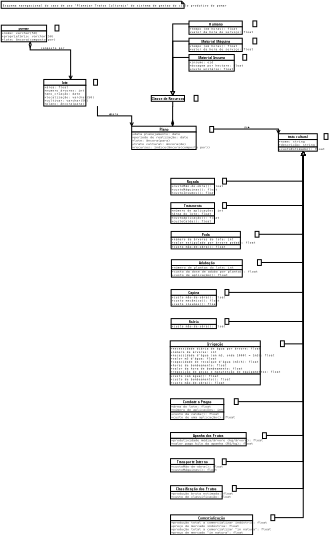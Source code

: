 <?xml version="1.0"?>
<diagram xmlns:dia="http://www.lysator.liu.se/~alla/dia/">
  <diagramdata>
    <attribute name="background">
      <color val="#ffffff"/>
    </attribute>
    <attribute name="paper">
      <composite type="paper">
        <attribute name="name">
          <string>#A4#</string>
        </attribute>
        <attribute name="tmargin">
          <real val="1"/>
        </attribute>
        <attribute name="bmargin">
          <real val="2"/>
        </attribute>
        <attribute name="lmargin">
          <real val="1"/>
        </attribute>
        <attribute name="rmargin">
          <real val="1"/>
        </attribute>
        <attribute name="is_portrait">
          <boolean val="true"/>
        </attribute>
        <attribute name="scaling">
          <real val="0.208"/>
        </attribute>
        <attribute name="fitto">
          <boolean val="true"/>
        </attribute>
        <attribute name="fitwidth">
          <int val="1"/>
        </attribute>
        <attribute name="fitheight">
          <int val="1"/>
        </attribute>
      </composite>
    </attribute>
    <attribute name="grid">
      <composite type="grid">
        <attribute name="width_x">
          <real val="1"/>
        </attribute>
        <attribute name="width_y">
          <real val="1"/>
        </attribute>
        <attribute name="visible_x">
          <int val="1"/>
        </attribute>
        <attribute name="visible_y">
          <int val="1"/>
        </attribute>
      </composite>
    </attribute>
    <attribute name="guides">
      <composite type="guides">
        <attribute name="hguides"/>
        <attribute name="vguides"/>
      </composite>
    </attribute>
  </diagramdata>
  <layer name="Background" visible="true">
    <object type="UML - Association" version="0" id="O0">
      <attribute name="obj_pos">
        <point val="100.059,68.43"/>
      </attribute>
      <attribute name="obj_bb">
        <rectangle val="98.609,66.98;111.246,79.1"/>
      </attribute>
      <attribute name="orth_points">
        <point val="100.059,68.43"/>
        <point val="100.059,70.384"/>
        <point val="109.796,70.384"/>
        <point val="109.796,77.5"/>
      </attribute>
      <attribute name="orth_orient">
        <enum val="1"/>
        <enum val="0"/>
        <enum val="1"/>
      </attribute>
      <attribute name="name">
        <string>#composto por#</string>
      </attribute>
      <attribute name="direction">
        <enum val="0"/>
      </attribute>
      <attribute name="ends">
        <composite>
          <attribute name="role">
            <string/>
          </attribute>
          <attribute name="multiplicity">
            <string/>
          </attribute>
          <attribute name="arrow">
            <boolean val="false"/>
          </attribute>
          <attribute name="aggregate">
            <enum val="1"/>
          </attribute>
        </composite>
        <composite>
          <attribute name="role">
            <string/>
          </attribute>
          <attribute name="multiplicity">
            <string/>
          </attribute>
          <attribute name="arrow">
            <boolean val="true"/>
          </attribute>
          <attribute name="aggregate">
            <enum val="0"/>
          </attribute>
        </composite>
      </attribute>
      <connections>
        <connection handle="0" to="O56" connection="6"/>
        <connection handle="1" to="O20" connection="1"/>
      </connections>
    </object>
    <object type="UML - Generalization" version="0" id="O1">
      <attribute name="obj_pos">
        <point val="165.78,94.757"/>
      </attribute>
      <attribute name="obj_bb">
        <rectangle val="146.467,93.907;166.63,102.84"/>
      </attribute>
      <attribute name="orth_points">
        <point val="165.78,94.757"/>
        <point val="165.78,101.973"/>
        <point val="147.317,101.973"/>
        <point val="147.317,101.99"/>
      </attribute>
      <attribute name="orth_orient">
        <enum val="1"/>
        <enum val="0"/>
        <enum val="1"/>
      </attribute>
      <attribute name="name">
        <string/>
      </attribute>
      <attribute name="stereotype">
        <string/>
      </attribute>
      <connections>
        <connection handle="0" to="O22" connection="6"/>
        <connection handle="1" to="O24" connection="4"/>
      </connections>
    </object>
    <object type="UML - Generalization" version="0" id="O2">
      <attribute name="obj_pos">
        <point val="165.78,94.757"/>
      </attribute>
      <attribute name="obj_bb">
        <rectangle val="146.467,93.907;166.63,108.696"/>
      </attribute>
      <attribute name="orth_points">
        <point val="165.78,94.757"/>
        <point val="165.78,107.83"/>
        <point val="147.317,107.83"/>
        <point val="147.317,107.846"/>
      </attribute>
      <attribute name="orth_orient">
        <enum val="1"/>
        <enum val="0"/>
        <enum val="1"/>
      </attribute>
      <attribute name="name">
        <string/>
      </attribute>
      <attribute name="stereotype">
        <string/>
      </attribute>
      <connections>
        <connection handle="0" to="O22" connection="6"/>
        <connection handle="1" to="O26" connection="4"/>
      </connections>
    </object>
    <object type="UML - Generalization" version="0" id="O3">
      <attribute name="obj_pos">
        <point val="165.78,94.757"/>
      </attribute>
      <attribute name="obj_bb">
        <rectangle val="154.295,93.907;166.63,115.622"/>
      </attribute>
      <attribute name="orth_points">
        <point val="165.78,94.757"/>
        <point val="165.78,114.759"/>
        <point val="155.145,114.759"/>
        <point val="155.145,114.772"/>
      </attribute>
      <attribute name="orth_orient">
        <enum val="1"/>
        <enum val="0"/>
        <enum val="1"/>
      </attribute>
      <attribute name="name">
        <string/>
      </attribute>
      <attribute name="stereotype">
        <string/>
      </attribute>
      <connections>
        <connection handle="0" to="O22" connection="6"/>
        <connection handle="1" to="O28" connection="4"/>
      </connections>
    </object>
    <object type="UML - Generalization" version="0" id="O4">
      <attribute name="obj_pos">
        <point val="165.78,94.757"/>
      </attribute>
      <attribute name="obj_bb">
        <rectangle val="154.851,93.907;166.63,122.42"/>
      </attribute>
      <attribute name="orth_points">
        <point val="165.78,94.757"/>
        <point val="165.78,121.545"/>
        <point val="155.701,121.545"/>
        <point val="155.701,121.57"/>
      </attribute>
      <attribute name="orth_orient">
        <enum val="1"/>
        <enum val="0"/>
        <enum val="1"/>
      </attribute>
      <attribute name="name">
        <string/>
      </attribute>
      <attribute name="stereotype">
        <string/>
      </attribute>
      <connections>
        <connection handle="0" to="O22" connection="6"/>
        <connection handle="1" to="O30" connection="4"/>
      </connections>
    </object>
    <object type="UML - Generalization" version="0" id="O5">
      <attribute name="obj_pos">
        <point val="165.78,94.757"/>
      </attribute>
      <attribute name="obj_bb">
        <rectangle val="147.023,93.907;166.63,129.603"/>
      </attribute>
      <attribute name="orth_points">
        <point val="165.78,94.757"/>
        <point val="165.78,128.745"/>
        <point val="147.873,128.745"/>
        <point val="147.873,128.753"/>
      </attribute>
      <attribute name="orth_orient">
        <enum val="1"/>
        <enum val="0"/>
        <enum val="1"/>
      </attribute>
      <attribute name="name">
        <string/>
      </attribute>
      <attribute name="stereotype">
        <string/>
      </attribute>
      <connections>
        <connection handle="0" to="O22" connection="6"/>
        <connection handle="1" to="O32" connection="4"/>
      </connections>
    </object>
    <object type="UML - Generalization" version="0" id="O6">
      <attribute name="obj_pos">
        <point val="165.78,94.757"/>
      </attribute>
      <attribute name="obj_bb">
        <rectangle val="147.024,93.907;166.63,136.599"/>
      </attribute>
      <attribute name="orth_points">
        <point val="165.78,94.757"/>
        <point val="165.78,135.745"/>
        <point val="147.874,135.745"/>
        <point val="147.874,135.749"/>
      </attribute>
      <attribute name="orth_orient">
        <enum val="1"/>
        <enum val="0"/>
        <enum val="1"/>
      </attribute>
      <attribute name="name">
        <string/>
      </attribute>
      <attribute name="stereotype">
        <string/>
      </attribute>
      <connections>
        <connection handle="0" to="O22" connection="6"/>
        <connection handle="1" to="O34" connection="4"/>
      </connections>
    </object>
    <object type="UML - Generalization" version="0" id="O7">
      <attribute name="obj_pos">
        <point val="165.78,94.757"/>
      </attribute>
      <attribute name="obj_bb">
        <rectangle val="160.383,93.907;166.63,141.98"/>
      </attribute>
      <attribute name="orth_points">
        <point val="165.78,94.757"/>
        <point val="165.78,141.13"/>
        <point val="161.233,141.13"/>
        <point val="161.233,141.1"/>
      </attribute>
      <attribute name="orth_orient">
        <enum val="1"/>
        <enum val="0"/>
        <enum val="1"/>
      </attribute>
      <attribute name="name">
        <string/>
      </attribute>
      <attribute name="stereotype">
        <string/>
      </attribute>
      <connections>
        <connection handle="0" to="O22" connection="6"/>
        <connection handle="1" to="O36" connection="4"/>
      </connections>
    </object>
    <object type="UML - Generalization" version="0" id="O8">
      <attribute name="obj_pos">
        <point val="165.78,94.757"/>
      </attribute>
      <attribute name="obj_bb">
        <rectangle val="149.305,93.907;166.63,155.883"/>
      </attribute>
      <attribute name="orth_points">
        <point val="165.78,94.757"/>
        <point val="165.78,155.03"/>
        <point val="150.155,155.03"/>
        <point val="150.155,155.033"/>
      </attribute>
      <attribute name="orth_orient">
        <enum val="1"/>
        <enum val="0"/>
        <enum val="1"/>
      </attribute>
      <attribute name="name">
        <string/>
      </attribute>
      <attribute name="stereotype">
        <string/>
      </attribute>
      <connections>
        <connection handle="0" to="O22" connection="6"/>
        <connection handle="1" to="O38" connection="4"/>
      </connections>
    </object>
    <object type="UML - Generalization" version="0" id="O9">
      <attribute name="obj_pos">
        <point val="165.78,94.757"/>
      </attribute>
      <attribute name="obj_bb">
        <rectangle val="156.092,93.907;166.63,164.023"/>
      </attribute>
      <attribute name="orth_points">
        <point val="165.78,94.757"/>
        <point val="165.78,163.173"/>
        <point val="156.942,163.173"/>
        <point val="156.942,163.168"/>
      </attribute>
      <attribute name="orth_orient">
        <enum val="1"/>
        <enum val="0"/>
        <enum val="1"/>
      </attribute>
      <attribute name="name">
        <string/>
      </attribute>
      <attribute name="stereotype">
        <string/>
      </attribute>
      <connections>
        <connection handle="0" to="O22" connection="6"/>
        <connection handle="1" to="O40" connection="4"/>
      </connections>
    </object>
    <object type="UML - Generalization" version="0" id="O10">
      <attribute name="obj_pos">
        <point val="165.78,94.757"/>
      </attribute>
      <attribute name="obj_bb">
        <rectangle val="146.395,93.907;166.63,170.303"/>
      </attribute>
      <attribute name="orth_points">
        <point val="165.78,94.757"/>
        <point val="165.78,169.445"/>
        <point val="147.245,169.445"/>
        <point val="147.245,169.453"/>
      </attribute>
      <attribute name="orth_orient">
        <enum val="1"/>
        <enum val="0"/>
        <enum val="1"/>
      </attribute>
      <attribute name="name">
        <string/>
      </attribute>
      <attribute name="stereotype">
        <string/>
      </attribute>
      <connections>
        <connection handle="0" to="O22" connection="6"/>
        <connection handle="1" to="O42" connection="4"/>
      </connections>
    </object>
    <object type="UML - Generalization" version="0" id="O11">
      <attribute name="obj_pos">
        <point val="165.78,94.757"/>
      </attribute>
      <attribute name="obj_bb">
        <rectangle val="148.819,93.907;166.63,176.801"/>
      </attribute>
      <attribute name="orth_points">
        <point val="165.78,94.757"/>
        <point val="165.78,175.945"/>
        <point val="149.669,175.945"/>
        <point val="149.669,175.951"/>
      </attribute>
      <attribute name="orth_orient">
        <enum val="1"/>
        <enum val="0"/>
        <enum val="1"/>
      </attribute>
      <attribute name="name">
        <string/>
      </attribute>
      <attribute name="stereotype">
        <string/>
      </attribute>
      <connections>
        <connection handle="0" to="O22" connection="6"/>
        <connection handle="1" to="O44" connection="4"/>
      </connections>
    </object>
    <object type="UML - Generalization" version="0" id="O12">
      <attribute name="obj_pos">
        <point val="165.78,94.757"/>
      </attribute>
      <attribute name="obj_bb">
        <rectangle val="158.031,93.907;166.63,183.828"/>
      </attribute>
      <attribute name="orth_points">
        <point val="165.78,94.757"/>
        <point val="165.78,182.945"/>
        <point val="158.881,182.945"/>
        <point val="158.881,182.978"/>
      </attribute>
      <attribute name="orth_orient">
        <enum val="1"/>
        <enum val="0"/>
        <enum val="1"/>
      </attribute>
      <attribute name="name">
        <string/>
      </attribute>
      <attribute name="stereotype">
        <string/>
      </attribute>
      <connections>
        <connection handle="0" to="O22" connection="6"/>
        <connection handle="1" to="O46" connection="4"/>
      </connections>
    </object>
    <object type="UML - Association" version="0" id="O13">
      <attribute name="obj_pos">
        <point val="144.207,89.51"/>
      </attribute>
      <attribute name="obj_bb">
        <rectangle val="142.757,87.979;161.255,92.157"/>
      </attribute>
      <attribute name="orth_points">
        <point val="144.207,89.51"/>
        <point val="144.207,89.429"/>
        <point val="159.805,89.429"/>
        <point val="159.805,90.557"/>
      </attribute>
      <attribute name="orth_orient">
        <enum val="1"/>
        <enum val="0"/>
        <enum val="1"/>
      </attribute>
      <attribute name="name">
        <string>#de#</string>
      </attribute>
      <attribute name="direction">
        <enum val="1"/>
      </attribute>
      <attribute name="ends">
        <composite>
          <attribute name="role">
            <string/>
          </attribute>
          <attribute name="multiplicity">
            <string/>
          </attribute>
          <attribute name="arrow">
            <boolean val="false"/>
          </attribute>
          <attribute name="aggregate">
            <enum val="0"/>
          </attribute>
        </composite>
        <composite>
          <attribute name="role">
            <string/>
          </attribute>
          <attribute name="multiplicity">
            <string/>
          </attribute>
          <attribute name="arrow">
            <boolean val="true"/>
          </attribute>
          <attribute name="aggregate">
            <enum val="0"/>
          </attribute>
        </composite>
      </attribute>
      <connections>
        <connection handle="0" to="O59" connection="4"/>
        <connection handle="1" to="O22" connection="0"/>
      </connections>
    </object>
    <object type="UML - Note" version="0" id="O14">
      <attribute name="obj_pos">
        <point val="93.092,58.665"/>
      </attribute>
      <attribute name="obj_bb">
        <rectangle val="93.042,58.615;148.54,60.415"/>
      </attribute>
      <attribute name="elem_corner">
        <point val="93.092,58.665"/>
      </attribute>
      <attribute name="elem_width">
        <real val="55.398"/>
      </attribute>
      <attribute name="elem_height">
        <real val="1.7"/>
      </attribute>
      <attribute name="text">
        <composite type="text">
          <attribute name="string">
            <string>#Esquema navegacional do caso de uso &quot;Planejar Tratos Culturais&quot; do sistema de gestao do ciclo produtivo do pomar#</string>
          </attribute>
          <attribute name="font">
            <font name="Courier"/>
          </attribute>
          <attribute name="height">
            <real val="0.8"/>
          </attribute>
          <attribute name="pos">
            <point val="93.442,59.91"/>
          </attribute>
          <attribute name="color">
            <color val="#000000"/>
          </attribute>
          <attribute name="alignment">
            <enum val="0"/>
          </attribute>
        </composite>
      </attribute>
    </object>
    <object type="UML - Association" version="0" id="O15">
      <attribute name="obj_pos">
        <point val="116.256,83.9"/>
      </attribute>
      <attribute name="obj_bb">
        <rectangle val="114.806,82.45;125.942,90.352"/>
      </attribute>
      <attribute name="orth_points">
        <point val="116.256,83.9"/>
        <point val="116.256,86.26"/>
        <point val="124.492,86.26"/>
        <point val="124.492,88.752"/>
      </attribute>
      <attribute name="orth_orient">
        <enum val="1"/>
        <enum val="0"/>
        <enum val="1"/>
      </attribute>
      <attribute name="name">
        <string>#para#</string>
      </attribute>
      <attribute name="direction">
        <enum val="2"/>
      </attribute>
      <attribute name="ends">
        <composite>
          <attribute name="role">
            <string/>
          </attribute>
          <attribute name="multiplicity">
            <string/>
          </attribute>
          <attribute name="arrow">
            <boolean val="false"/>
          </attribute>
          <attribute name="aggregate">
            <enum val="0"/>
          </attribute>
        </composite>
        <composite>
          <attribute name="role">
            <string/>
          </attribute>
          <attribute name="multiplicity">
            <string/>
          </attribute>
          <attribute name="arrow">
            <boolean val="true"/>
          </attribute>
          <attribute name="aggregate">
            <enum val="0"/>
          </attribute>
        </composite>
      </attribute>
      <connections>
        <connection handle="0" to="O20" connection="7"/>
        <connection handle="1" to="O58" connection="0"/>
      </connections>
    </object>
    <object type="UML - Association" version="0" id="O16">
      <attribute name="obj_pos">
        <point val="134.346,88.752"/>
      </attribute>
      <attribute name="obj_bb">
        <rectangle val="132.896,81.307;135.821,90.352"/>
      </attribute>
      <attribute name="orth_points">
        <point val="134.346,88.752"/>
        <point val="134.346,83.999"/>
        <point val="134.371,83.999"/>
        <point val="134.371,82.757"/>
      </attribute>
      <attribute name="orth_orient">
        <enum val="1"/>
        <enum val="0"/>
        <enum val="1"/>
      </attribute>
      <attribute name="name">
        <string/>
      </attribute>
      <attribute name="direction">
        <enum val="0"/>
      </attribute>
      <attribute name="ends">
        <composite>
          <attribute name="role">
            <string/>
          </attribute>
          <attribute name="multiplicity">
            <string/>
          </attribute>
          <attribute name="arrow">
            <boolean val="false"/>
          </attribute>
          <attribute name="aggregate">
            <enum val="2"/>
          </attribute>
        </composite>
        <composite>
          <attribute name="role">
            <string/>
          </attribute>
          <attribute name="multiplicity">
            <string/>
          </attribute>
          <attribute name="arrow">
            <boolean val="false"/>
          </attribute>
          <attribute name="aggregate">
            <enum val="0"/>
          </attribute>
        </composite>
      </attribute>
      <connections>
        <connection handle="0" to="O58" connection="1"/>
        <connection handle="1" to="O54" connection="6"/>
      </connections>
    </object>
    <object type="UML - Generalization" version="0" id="O17">
      <attribute name="obj_pos">
        <point val="134.371,81.357"/>
      </attribute>
      <attribute name="obj_bb">
        <rectangle val="133.521,71.35;139.136,82.207"/>
      </attribute>
      <attribute name="orth_points">
        <point val="134.371,81.357"/>
        <point val="134.371,72.203"/>
        <point val="138.286,72.203"/>
        <point val="138.286,72.2"/>
      </attribute>
      <attribute name="orth_orient">
        <enum val="1"/>
        <enum val="0"/>
        <enum val="1"/>
      </attribute>
      <attribute name="name">
        <string/>
      </attribute>
      <attribute name="stereotype">
        <string/>
      </attribute>
      <connections>
        <connection handle="0" to="O54" connection="1"/>
        <connection handle="1" to="O48" connection="3"/>
      </connections>
    </object>
    <object type="UML - Generalization" version="0" id="O18">
      <attribute name="obj_pos">
        <point val="134.371,81.357"/>
      </attribute>
      <attribute name="obj_bb">
        <rectangle val="133.521,67.421;139.136,82.207"/>
      </attribute>
      <attribute name="orth_points">
        <point val="134.371,81.357"/>
        <point val="134.371,68.275"/>
        <point val="138.286,68.275"/>
        <point val="138.286,68.271"/>
      </attribute>
      <attribute name="orth_orient">
        <enum val="1"/>
        <enum val="0"/>
        <enum val="1"/>
      </attribute>
      <attribute name="name">
        <string/>
      </attribute>
      <attribute name="stereotype">
        <string/>
      </attribute>
      <connections>
        <connection handle="0" to="O54" connection="1"/>
        <connection handle="1" to="O50" connection="3"/>
      </connections>
    </object>
    <object type="UML - Generalization" version="0" id="O19">
      <attribute name="obj_pos">
        <point val="134.371,81.357"/>
      </attribute>
      <attribute name="obj_bb">
        <rectangle val="133.521,63.279;139.136,82.207"/>
      </attribute>
      <attribute name="orth_points">
        <point val="134.371,81.357"/>
        <point val="134.371,64.132"/>
        <point val="138.286,64.132"/>
        <point val="138.286,64.129"/>
      </attribute>
      <attribute name="orth_orient">
        <enum val="1"/>
        <enum val="0"/>
        <enum val="1"/>
      </attribute>
      <attribute name="name">
        <string/>
      </attribute>
      <attribute name="stereotype">
        <string/>
      </attribute>
      <connections>
        <connection handle="0" to="O54" connection="1"/>
        <connection handle="1" to="O52" connection="3"/>
      </connections>
    </object>
    <object type="UML - Class" version="0" id="O20">
      <attribute name="obj_pos">
        <point val="103.336,77.5"/>
      </attribute>
      <attribute name="obj_bb">
        <rectangle val="103.286,77.45;116.306,83.95"/>
      </attribute>
      <attribute name="elem_corner">
        <point val="103.336,77.5"/>
      </attribute>
      <attribute name="elem_width">
        <real val="12.92"/>
      </attribute>
      <attribute name="elem_height">
        <real val="6.4"/>
      </attribute>
      <attribute name="name">
        <string>#lote#</string>
      </attribute>
      <attribute name="stereotype">
        <string/>
      </attribute>
      <attribute name="abstract">
        <boolean val="false"/>
      </attribute>
      <attribute name="suppress_attributes">
        <boolean val="false"/>
      </attribute>
      <attribute name="suppress_operations">
        <boolean val="false"/>
      </attribute>
      <attribute name="visible_attributes">
        <boolean val="true"/>
      </attribute>
      <attribute name="visible_operations">
        <boolean val="false"/>
      </attribute>
      <attribute name="attributes">
        <composite type="umlattribute">
          <attribute name="name">
            <string>#&#225;rea#</string>
          </attribute>
          <attribute name="type">
            <string>#float#</string>
          </attribute>
          <attribute name="value">
            <string/>
          </attribute>
          <attribute name="visibility">
            <enum val="0"/>
          </attribute>
          <attribute name="abstract">
            <boolean val="false"/>
          </attribute>
          <attribute name="class_scope">
            <boolean val="false"/>
          </attribute>
        </composite>
        <composite type="umlattribute">
          <attribute name="name">
            <string>#numero_&#225;rvores#</string>
          </attribute>
          <attribute name="type">
            <string>#int#</string>
          </attribute>
          <attribute name="value">
            <string/>
          </attribute>
          <attribute name="visibility">
            <enum val="0"/>
          </attribute>
          <attribute name="abstract">
            <boolean val="false"/>
          </attribute>
          <attribute name="class_scope">
            <boolean val="false"/>
          </attribute>
        </composite>
        <composite type="umlattribute">
          <attribute name="name">
            <string>#ano_cria&#231;&#227;o#</string>
          </attribute>
          <attribute name="type">
            <string>#date#</string>
          </attribute>
          <attribute name="value">
            <string/>
          </attribute>
          <attribute name="visibility">
            <enum val="0"/>
          </attribute>
          <attribute name="abstract">
            <boolean val="false"/>
          </attribute>
          <attribute name="class_scope">
            <boolean val="false"/>
          </attribute>
        </composite>
        <composite type="umlattribute">
          <attribute name="name">
            <string>#localiza&#231;&#227;o#</string>
          </attribute>
          <attribute name="type">
            <string>#varchar(50)#</string>
          </attribute>
          <attribute name="value">
            <string/>
          </attribute>
          <attribute name="visibility">
            <enum val="0"/>
          </attribute>
          <attribute name="abstract">
            <boolean val="false"/>
          </attribute>
          <attribute name="class_scope">
            <boolean val="false"/>
          </attribute>
        </composite>
        <composite type="umlattribute">
          <attribute name="name">
            <string>#cultivar#</string>
          </attribute>
          <attribute name="type">
            <string>#varchar(50)#</string>
          </attribute>
          <attribute name="value">
            <string/>
          </attribute>
          <attribute name="visibility">
            <enum val="0"/>
          </attribute>
          <attribute name="abstract">
            <boolean val="false"/>
          </attribute>
          <attribute name="class_scope">
            <boolean val="false"/>
          </attribute>
        </composite>
        <composite type="umlattribute">
          <attribute name="name">
            <string>#plano#</string>
          </attribute>
          <attribute name="type">
            <string>#&#226;ncora(para)#</string>
          </attribute>
          <attribute name="value">
            <string/>
          </attribute>
          <attribute name="visibility">
            <enum val="0"/>
          </attribute>
          <attribute name="abstract">
            <boolean val="false"/>
          </attribute>
          <attribute name="class_scope">
            <boolean val="false"/>
          </attribute>
        </composite>
      </attribute>
      <attribute name="operations"/>
      <attribute name="template">
        <boolean val="false"/>
      </attribute>
      <attribute name="templates"/>
    </object>
    <object type="Standard - Box" version="0" id="O21">
      <attribute name="obj_pos">
        <point val="115.33,77.486"/>
      </attribute>
      <attribute name="obj_bb">
        <rectangle val="115.28,77.436;116.309,78.929"/>
      </attribute>
      <attribute name="elem_corner">
        <point val="115.33,77.486"/>
      </attribute>
      <attribute name="elem_width">
        <real val="0.929"/>
      </attribute>
      <attribute name="elem_height">
        <real val="1.393"/>
      </attribute>
      <attribute name="show_background">
        <boolean val="true"/>
      </attribute>
    </object>
    <group>
      <object type="UML - Class" version="0" id="O22">
        <attribute name="obj_pos">
          <point val="159.805,90.557"/>
        </attribute>
        <attribute name="obj_bb">
          <rectangle val="159.755,90.507;171.805,94.807"/>
        </attribute>
        <attribute name="elem_corner">
          <point val="159.805,90.557"/>
        </attribute>
        <attribute name="elem_width">
          <real val="11.95"/>
        </attribute>
        <attribute name="elem_height">
          <real val="4.2"/>
        </attribute>
        <attribute name="name">
          <string>#trato cultural#</string>
        </attribute>
        <attribute name="stereotype">
          <string/>
        </attribute>
        <attribute name="abstract">
          <boolean val="false"/>
        </attribute>
        <attribute name="suppress_attributes">
          <boolean val="false"/>
        </attribute>
        <attribute name="suppress_operations">
          <boolean val="false"/>
        </attribute>
        <attribute name="visible_attributes">
          <boolean val="true"/>
        </attribute>
        <attribute name="visible_operations">
          <boolean val="true"/>
        </attribute>
        <attribute name="attributes">
          <composite type="umlattribute">
            <attribute name="name">
              <string>#nome#</string>
            </attribute>
            <attribute name="type">
              <string>#string#</string>
            </attribute>
            <attribute name="value">
              <string/>
            </attribute>
            <attribute name="visibility">
              <enum val="0"/>
            </attribute>
            <attribute name="abstract">
              <boolean val="false"/>
            </attribute>
            <attribute name="class_scope">
              <boolean val="false"/>
            </attribute>
          </composite>
          <composite type="umlattribute">
            <attribute name="name">
              <string>#descri&#231;&#227;o#</string>
            </attribute>
            <attribute name="type">
              <string>#string#</string>
            </attribute>
            <attribute name="value">
              <string/>
            </attribute>
            <attribute name="visibility">
              <enum val="0"/>
            </attribute>
            <attribute name="abstract">
              <boolean val="false"/>
            </attribute>
            <attribute name="class_scope">
              <boolean val="false"/>
            </attribute>
          </composite>
        </attribute>
        <attribute name="operations">
          <composite type="umloperation">
            <attribute name="name">
              <string>#custoEstimado#</string>
            </attribute>
            <attribute name="type">
              <string>#float#</string>
            </attribute>
            <attribute name="visibility">
              <enum val="0"/>
            </attribute>
            <attribute name="abstract">
              <boolean val="false"/>
            </attribute>
            <attribute name="class_scope">
              <boolean val="false"/>
            </attribute>
            <attribute name="parameters"/>
          </composite>
        </attribute>
        <attribute name="template">
          <boolean val="false"/>
        </attribute>
        <attribute name="templates"/>
      </object>
      <object type="Standard - Box" version="0" id="O23">
        <attribute name="obj_pos">
          <point val="170.801,90.532"/>
        </attribute>
        <attribute name="obj_bb">
          <rectangle val="170.751,90.482;171.779,91.975"/>
        </attribute>
        <attribute name="elem_corner">
          <point val="170.801,90.532"/>
        </attribute>
        <attribute name="elem_width">
          <real val="0.929"/>
        </attribute>
        <attribute name="elem_height">
          <real val="1.393"/>
        </attribute>
        <attribute name="show_background">
          <boolean val="true"/>
        </attribute>
      </object>
    </group>
    <object type="UML - Class" version="0" id="O24">
      <attribute name="obj_pos">
        <point val="133.913,101.29"/>
      </attribute>
      <attribute name="obj_bb">
        <rectangle val="133.863,101.24;147.368,105.34"/>
      </attribute>
      <attribute name="elem_corner">
        <point val="133.913,101.29"/>
      </attribute>
      <attribute name="elem_width">
        <real val="13.405"/>
      </attribute>
      <attribute name="elem_height">
        <real val="4"/>
      </attribute>
      <attribute name="name">
        <string>#Ro&#231;ada#</string>
      </attribute>
      <attribute name="stereotype">
        <string/>
      </attribute>
      <attribute name="abstract">
        <boolean val="false"/>
      </attribute>
      <attribute name="suppress_attributes">
        <boolean val="false"/>
      </attribute>
      <attribute name="suppress_operations">
        <boolean val="false"/>
      </attribute>
      <attribute name="visible_attributes">
        <boolean val="false"/>
      </attribute>
      <attribute name="visible_operations">
        <boolean val="true"/>
      </attribute>
      <attribute name="attributes"/>
      <attribute name="operations">
        <composite type="umloperation">
          <attribute name="name">
            <string>#custoM&#227;o-de-obra#</string>
          </attribute>
          <attribute name="type">
            <string>#float#</string>
          </attribute>
          <attribute name="visibility">
            <enum val="0"/>
          </attribute>
          <attribute name="abstract">
            <boolean val="false"/>
          </attribute>
          <attribute name="class_scope">
            <boolean val="false"/>
          </attribute>
          <attribute name="parameters"/>
        </composite>
        <composite type="umloperation">
          <attribute name="name">
            <string>#custoM&#225;quinas#</string>
          </attribute>
          <attribute name="type">
            <string>#float#</string>
          </attribute>
          <attribute name="visibility">
            <enum val="0"/>
          </attribute>
          <attribute name="abstract">
            <boolean val="false"/>
          </attribute>
          <attribute name="class_scope">
            <boolean val="false"/>
          </attribute>
          <attribute name="parameters"/>
        </composite>
        <composite type="umloperation">
          <attribute name="name">
            <string>#custoInsumos#</string>
          </attribute>
          <attribute name="type">
            <string>#float#</string>
          </attribute>
          <attribute name="visibility">
            <enum val="0"/>
          </attribute>
          <attribute name="abstract">
            <boolean val="false"/>
          </attribute>
          <attribute name="class_scope">
            <boolean val="false"/>
          </attribute>
          <attribute name="parameters"/>
        </composite>
      </attribute>
      <attribute name="template">
        <boolean val="false"/>
      </attribute>
      <attribute name="templates"/>
    </object>
    <object type="Standard - Box" version="0" id="O25">
      <attribute name="obj_pos">
        <point val="146.374,101.273"/>
      </attribute>
      <attribute name="obj_bb">
        <rectangle val="146.324,101.223;147.353,102.716"/>
      </attribute>
      <attribute name="elem_corner">
        <point val="146.374,101.273"/>
      </attribute>
      <attribute name="elem_width">
        <real val="0.929"/>
      </attribute>
      <attribute name="elem_height">
        <real val="1.393"/>
      </attribute>
      <attribute name="show_background">
        <boolean val="true"/>
      </attribute>
    </object>
    <object type="UML - Class" version="0" id="O26">
      <attribute name="obj_pos">
        <point val="133.913,107.146"/>
      </attribute>
      <attribute name="obj_bb">
        <rectangle val="133.863,107.096;147.368,112.196"/>
      </attribute>
      <attribute name="elem_corner">
        <point val="133.913,107.146"/>
      </attribute>
      <attribute name="elem_width">
        <real val="13.405"/>
      </attribute>
      <attribute name="elem_height">
        <real val="5"/>
      </attribute>
      <attribute name="name">
        <string>#Tratamento#</string>
      </attribute>
      <attribute name="stereotype">
        <string/>
      </attribute>
      <attribute name="abstract">
        <boolean val="false"/>
      </attribute>
      <attribute name="suppress_attributes">
        <boolean val="false"/>
      </attribute>
      <attribute name="suppress_operations">
        <boolean val="false"/>
      </attribute>
      <attribute name="visible_attributes">
        <boolean val="true"/>
      </attribute>
      <attribute name="visible_operations">
        <boolean val="true"/>
      </attribute>
      <attribute name="attributes">
        <composite type="umlattribute">
          <attribute name="name">
            <string>#n&#250;mero de aplica&#231;&#245;es#</string>
          </attribute>
          <attribute name="type">
            <string>#int#</string>
          </attribute>
          <attribute name="value">
            <string/>
          </attribute>
          <attribute name="visibility">
            <enum val="0"/>
          </attribute>
          <attribute name="abstract">
            <boolean val="false"/>
          </attribute>
          <attribute name="class_scope">
            <boolean val="false"/>
          </attribute>
        </composite>
        <composite type="umlattribute">
          <attribute name="name">
            <string>#&#225;rea do lote#</string>
          </attribute>
          <attribute name="type">
            <string>#float#</string>
          </attribute>
          <attribute name="value">
            <string/>
          </attribute>
          <attribute name="visibility">
            <enum val="0"/>
          </attribute>
          <attribute name="abstract">
            <boolean val="false"/>
          </attribute>
          <attribute name="class_scope">
            <boolean val="false"/>
          </attribute>
        </composite>
      </attribute>
      <attribute name="operations">
        <composite type="umloperation">
          <attribute name="name">
            <string>#custoAplica&#231;&#227;o#</string>
          </attribute>
          <attribute name="type">
            <string>#float#</string>
          </attribute>
          <attribute name="visibility">
            <enum val="0"/>
          </attribute>
          <attribute name="abstract">
            <boolean val="false"/>
          </attribute>
          <attribute name="class_scope">
            <boolean val="false"/>
          </attribute>
          <attribute name="parameters"/>
        </composite>
        <composite type="umloperation">
          <attribute name="name">
            <string>#custoCalda#</string>
          </attribute>
          <attribute name="type">
            <string>#float#</string>
          </attribute>
          <attribute name="visibility">
            <enum val="0"/>
          </attribute>
          <attribute name="abstract">
            <boolean val="false"/>
          </attribute>
          <attribute name="class_scope">
            <boolean val="false"/>
          </attribute>
          <attribute name="parameters"/>
        </composite>
      </attribute>
      <attribute name="template">
        <boolean val="false"/>
      </attribute>
      <attribute name="templates"/>
    </object>
    <object type="Standard - Box" version="0" id="O27">
      <attribute name="obj_pos">
        <point val="146.374,107.13"/>
      </attribute>
      <attribute name="obj_bb">
        <rectangle val="146.324,107.08;147.353,108.573"/>
      </attribute>
      <attribute name="elem_corner">
        <point val="146.374,107.13"/>
      </attribute>
      <attribute name="elem_width">
        <real val="0.929"/>
      </attribute>
      <attribute name="elem_height">
        <real val="1.393"/>
      </attribute>
      <attribute name="show_background">
        <boolean val="true"/>
      </attribute>
    </object>
    <object type="UML - Class" version="0" id="O28">
      <attribute name="obj_pos">
        <point val="133.984,114.072"/>
      </attribute>
      <attribute name="obj_bb">
        <rectangle val="133.934,114.022;155.196,118.322"/>
      </attribute>
      <attribute name="elem_corner">
        <point val="133.984,114.072"/>
      </attribute>
      <attribute name="elem_width">
        <real val="21.162"/>
      </attribute>
      <attribute name="elem_height">
        <real val="4.2"/>
      </attribute>
      <attribute name="name">
        <string>#Poda#</string>
      </attribute>
      <attribute name="stereotype">
        <string/>
      </attribute>
      <attribute name="abstract">
        <boolean val="false"/>
      </attribute>
      <attribute name="suppress_attributes">
        <boolean val="false"/>
      </attribute>
      <attribute name="suppress_operations">
        <boolean val="false"/>
      </attribute>
      <attribute name="visible_attributes">
        <boolean val="true"/>
      </attribute>
      <attribute name="visible_operations">
        <boolean val="true"/>
      </attribute>
      <attribute name="attributes">
        <composite type="umlattribute">
          <attribute name="name">
            <string>#n&#250;mero de &#225;rvores do lote#</string>
          </attribute>
          <attribute name="type">
            <string>#int#</string>
          </attribute>
          <attribute name="value">
            <string/>
          </attribute>
          <attribute name="visibility">
            <enum val="0"/>
          </attribute>
          <attribute name="abstract">
            <boolean val="false"/>
          </attribute>
          <attribute name="class_scope">
            <boolean val="false"/>
          </attribute>
        </composite>
        <composite type="umlattribute">
          <attribute name="name">
            <string>#valor estipulado por &#225;rvore podada#</string>
          </attribute>
          <attribute name="type">
            <string>#float#</string>
          </attribute>
          <attribute name="value">
            <string/>
          </attribute>
          <attribute name="visibility">
            <enum val="0"/>
          </attribute>
          <attribute name="abstract">
            <boolean val="false"/>
          </attribute>
          <attribute name="class_scope">
            <boolean val="false"/>
          </attribute>
        </composite>
      </attribute>
      <attribute name="operations">
        <composite type="umloperation">
          <attribute name="name">
            <string>#custo m&#227;o-de-obra#</string>
          </attribute>
          <attribute name="type">
            <string>#float#</string>
          </attribute>
          <attribute name="visibility">
            <enum val="0"/>
          </attribute>
          <attribute name="abstract">
            <boolean val="false"/>
          </attribute>
          <attribute name="class_scope">
            <boolean val="false"/>
          </attribute>
          <attribute name="parameters"/>
        </composite>
      </attribute>
      <attribute name="template">
        <boolean val="false"/>
      </attribute>
      <attribute name="templates"/>
    </object>
    <object type="Standard - Box" version="0" id="O29">
      <attribute name="obj_pos">
        <point val="154.196,114.059"/>
      </attribute>
      <attribute name="obj_bb">
        <rectangle val="154.146,114.009;155.175,115.502"/>
      </attribute>
      <attribute name="elem_corner">
        <point val="154.196,114.059"/>
      </attribute>
      <attribute name="elem_width">
        <real val="0.929"/>
      </attribute>
      <attribute name="elem_height">
        <real val="1.393"/>
      </attribute>
      <attribute name="show_background">
        <boolean val="true"/>
      </attribute>
    </object>
    <object type="UML - Class" version="0" id="O30">
      <attribute name="obj_pos">
        <point val="134.055,120.87"/>
      </attribute>
      <attribute name="obj_bb">
        <rectangle val="134.005,120.82;155.751,125.12"/>
      </attribute>
      <attribute name="elem_corner">
        <point val="134.055,120.87"/>
      </attribute>
      <attribute name="elem_width">
        <real val="21.646"/>
      </attribute>
      <attribute name="elem_height">
        <real val="4.2"/>
      </attribute>
      <attribute name="name">
        <string>#Aduba&#231;&#227;o#</string>
      </attribute>
      <attribute name="stereotype">
        <string/>
      </attribute>
      <attribute name="abstract">
        <boolean val="false"/>
      </attribute>
      <attribute name="suppress_attributes">
        <boolean val="false"/>
      </attribute>
      <attribute name="suppress_operations">
        <boolean val="false"/>
      </attribute>
      <attribute name="visible_attributes">
        <boolean val="true"/>
      </attribute>
      <attribute name="visible_operations">
        <boolean val="true"/>
      </attribute>
      <attribute name="attributes">
        <composite type="umlattribute">
          <attribute name="name">
            <string>#n&#250;mero de plantas do lote#</string>
          </attribute>
          <attribute name="type">
            <string>#int#</string>
          </attribute>
          <attribute name="value">
            <string/>
          </attribute>
          <attribute name="visibility">
            <enum val="0"/>
          </attribute>
          <attribute name="abstract">
            <boolean val="false"/>
          </attribute>
          <attribute name="class_scope">
            <boolean val="false"/>
          </attribute>
        </composite>
      </attribute>
      <attribute name="operations">
        <composite type="umloperation">
          <attribute name="name">
            <string>#custo da dose de adubo por planta#</string>
          </attribute>
          <attribute name="type">
            <string>#float#</string>
          </attribute>
          <attribute name="visibility">
            <enum val="0"/>
          </attribute>
          <attribute name="abstract">
            <boolean val="false"/>
          </attribute>
          <attribute name="class_scope">
            <boolean val="false"/>
          </attribute>
          <attribute name="parameters"/>
        </composite>
        <composite type="umloperation">
          <attribute name="name">
            <string>#custo de aplica&#231;&#227;o#</string>
          </attribute>
          <attribute name="type">
            <string>#float#</string>
          </attribute>
          <attribute name="visibility">
            <enum val="0"/>
          </attribute>
          <attribute name="abstract">
            <boolean val="false"/>
          </attribute>
          <attribute name="class_scope">
            <boolean val="false"/>
          </attribute>
          <attribute name="parameters"/>
        </composite>
      </attribute>
      <attribute name="template">
        <boolean val="false"/>
      </attribute>
      <attribute name="templates"/>
    </object>
    <object type="Standard - Box" version="0" id="O31">
      <attribute name="obj_pos">
        <point val="154.767,120.863"/>
      </attribute>
      <attribute name="obj_bb">
        <rectangle val="154.717,120.813;155.746,122.306"/>
      </attribute>
      <attribute name="elem_corner">
        <point val="154.767,120.863"/>
      </attribute>
      <attribute name="elem_width">
        <real val="0.929"/>
      </attribute>
      <attribute name="elem_height">
        <real val="1.393"/>
      </attribute>
      <attribute name="show_background">
        <boolean val="true"/>
      </attribute>
    </object>
    <object type="UML - Class" version="0" id="O32">
      <attribute name="obj_pos">
        <point val="133.983,128.053"/>
      </attribute>
      <attribute name="obj_bb">
        <rectangle val="133.933,128.003;147.923,132.103"/>
      </attribute>
      <attribute name="elem_corner">
        <point val="133.983,128.053"/>
      </attribute>
      <attribute name="elem_width">
        <real val="13.89"/>
      </attribute>
      <attribute name="elem_height">
        <real val="4"/>
      </attribute>
      <attribute name="name">
        <string>#Capina#</string>
      </attribute>
      <attribute name="stereotype">
        <string/>
      </attribute>
      <attribute name="abstract">
        <boolean val="false"/>
      </attribute>
      <attribute name="suppress_attributes">
        <boolean val="false"/>
      </attribute>
      <attribute name="suppress_operations">
        <boolean val="false"/>
      </attribute>
      <attribute name="visible_attributes">
        <boolean val="false"/>
      </attribute>
      <attribute name="visible_operations">
        <boolean val="true"/>
      </attribute>
      <attribute name="attributes"/>
      <attribute name="operations">
        <composite type="umloperation">
          <attribute name="name">
            <string>#custo m&#227;o-de-obra#</string>
          </attribute>
          <attribute name="type">
            <string>#float#</string>
          </attribute>
          <attribute name="visibility">
            <enum val="0"/>
          </attribute>
          <attribute name="abstract">
            <boolean val="false"/>
          </attribute>
          <attribute name="class_scope">
            <boolean val="false"/>
          </attribute>
          <attribute name="parameters"/>
        </composite>
        <composite type="umloperation">
          <attribute name="name">
            <string>#custo mec&#226;nico#</string>
          </attribute>
          <attribute name="type">
            <string>#float#</string>
          </attribute>
          <attribute name="visibility">
            <enum val="0"/>
          </attribute>
          <attribute name="abstract">
            <boolean val="false"/>
          </attribute>
          <attribute name="class_scope">
            <boolean val="false"/>
          </attribute>
          <attribute name="parameters"/>
        </composite>
        <composite type="umloperation">
          <attribute name="name">
            <string>#custo insumos#</string>
          </attribute>
          <attribute name="type">
            <string>#float#</string>
          </attribute>
          <attribute name="visibility">
            <enum val="0"/>
          </attribute>
          <attribute name="abstract">
            <boolean val="false"/>
          </attribute>
          <attribute name="class_scope">
            <boolean val="false"/>
          </attribute>
          <attribute name="parameters"/>
        </composite>
      </attribute>
      <attribute name="template">
        <boolean val="false"/>
      </attribute>
      <attribute name="templates"/>
    </object>
    <object type="Standard - Box" version="0" id="O33">
      <attribute name="obj_pos">
        <point val="146.945,128.045"/>
      </attribute>
      <attribute name="obj_bb">
        <rectangle val="146.895,127.995;147.924,129.488"/>
      </attribute>
      <attribute name="elem_corner">
        <point val="146.945,128.045"/>
      </attribute>
      <attribute name="elem_width">
        <real val="0.929"/>
      </attribute>
      <attribute name="elem_height">
        <real val="1.393"/>
      </attribute>
      <attribute name="show_background">
        <boolean val="true"/>
      </attribute>
    </object>
    <object type="UML - Class" version="0" id="O34">
      <attribute name="obj_pos">
        <point val="133.984,135.049"/>
      </attribute>
      <attribute name="obj_bb">
        <rectangle val="133.934,134.999;147.924,137.499"/>
      </attribute>
      <attribute name="elem_corner">
        <point val="133.984,135.049"/>
      </attribute>
      <attribute name="elem_width">
        <real val="13.89"/>
      </attribute>
      <attribute name="elem_height">
        <real val="2.4"/>
      </attribute>
      <attribute name="name">
        <string>#Raleio#</string>
      </attribute>
      <attribute name="stereotype">
        <string/>
      </attribute>
      <attribute name="abstract">
        <boolean val="false"/>
      </attribute>
      <attribute name="suppress_attributes">
        <boolean val="false"/>
      </attribute>
      <attribute name="suppress_operations">
        <boolean val="false"/>
      </attribute>
      <attribute name="visible_attributes">
        <boolean val="false"/>
      </attribute>
      <attribute name="visible_operations">
        <boolean val="true"/>
      </attribute>
      <attribute name="attributes"/>
      <attribute name="operations">
        <composite type="umloperation">
          <attribute name="name">
            <string>#custo m&#227;o-de-obra#</string>
          </attribute>
          <attribute name="type">
            <string>#float#</string>
          </attribute>
          <attribute name="visibility">
            <enum val="0"/>
          </attribute>
          <attribute name="abstract">
            <boolean val="false"/>
          </attribute>
          <attribute name="class_scope">
            <boolean val="false"/>
          </attribute>
          <attribute name="parameters"/>
        </composite>
      </attribute>
      <attribute name="template">
        <boolean val="false"/>
      </attribute>
      <attribute name="templates"/>
    </object>
    <object type="Standard - Box" version="0" id="O35">
      <attribute name="obj_pos">
        <point val="146.945,135.045"/>
      </attribute>
      <attribute name="obj_bb">
        <rectangle val="146.895,134.995;147.924,136.488"/>
      </attribute>
      <attribute name="elem_corner">
        <point val="146.945,135.045"/>
      </attribute>
      <attribute name="elem_width">
        <real val="0.929"/>
      </attribute>
      <attribute name="elem_height">
        <real val="1.393"/>
      </attribute>
      <attribute name="show_background">
        <boolean val="true"/>
      </attribute>
    </object>
    <object type="UML - Class" version="0" id="O36">
      <attribute name="obj_pos">
        <point val="133.769,140.4"/>
      </attribute>
      <attribute name="obj_bb">
        <rectangle val="133.719,140.35;161.283,151.05"/>
      </attribute>
      <attribute name="elem_corner">
        <point val="133.769,140.4"/>
      </attribute>
      <attribute name="elem_width">
        <real val="27.464"/>
      </attribute>
      <attribute name="elem_height">
        <real val="10.6"/>
      </attribute>
      <attribute name="name">
        <string>#Irriga&#231;&#227;o#</string>
      </attribute>
      <attribute name="stereotype">
        <string/>
      </attribute>
      <attribute name="abstract">
        <boolean val="false"/>
      </attribute>
      <attribute name="suppress_attributes">
        <boolean val="false"/>
      </attribute>
      <attribute name="suppress_operations">
        <boolean val="false"/>
      </attribute>
      <attribute name="visible_attributes">
        <boolean val="true"/>
      </attribute>
      <attribute name="visible_operations">
        <boolean val="true"/>
      </attribute>
      <attribute name="attributes">
        <composite type="umlattribute">
          <attribute name="name">
            <string>#necessidade di&#225;ria de &#225;gua por &#225;rvore#</string>
          </attribute>
          <attribute name="type">
            <string>#float#</string>
          </attribute>
          <attribute name="value">
            <string/>
          </attribute>
          <attribute name="visibility">
            <enum val="0"/>
          </attribute>
          <attribute name="abstract">
            <boolean val="false"/>
          </attribute>
          <attribute name="class_scope">
            <boolean val="false"/>
          </attribute>
        </composite>
        <composite type="umlattribute">
          <attribute name="name">
            <string>#n&#250;mero de &#225;rvores#</string>
          </attribute>
          <attribute name="type">
            <string>#int#</string>
          </attribute>
          <attribute name="value">
            <string/>
          </attribute>
          <attribute name="visibility">
            <enum val="0"/>
          </attribute>
          <attribute name="abstract">
            <boolean val="false"/>
          </attribute>
          <attribute name="class_scope">
            <boolean val="false"/>
          </attribute>
        </composite>
        <composite type="umlattribute">
          <attribute name="name">
            <string>#necessidade d&apos;&#225;gua (em m3, onde 1000l = 1m3)#</string>
          </attribute>
          <attribute name="type">
            <string>#float#</string>
          </attribute>
          <attribute name="value">
            <string/>
          </attribute>
          <attribute name="visibility">
            <enum val="0"/>
          </attribute>
          <attribute name="abstract">
            <boolean val="false"/>
          </attribute>
          <attribute name="class_scope">
            <boolean val="false"/>
          </attribute>
        </composite>
        <composite type="umlattribute">
          <attribute name="name">
            <string>#valor m3 d&apos;&#225;gua#</string>
          </attribute>
          <attribute name="type">
            <string>#float#</string>
          </attribute>
          <attribute name="value">
            <string/>
          </attribute>
          <attribute name="visibility">
            <enum val="0"/>
          </attribute>
          <attribute name="abstract">
            <boolean val="false"/>
          </attribute>
          <attribute name="class_scope">
            <boolean val="false"/>
          </attribute>
        </composite>
        <composite type="umlattribute">
          <attribute name="name">
            <string>#capacidade de recalque d&apos;&#225;gua (m3/h)#</string>
          </attribute>
          <attribute name="type">
            <string>#float#</string>
          </attribute>
          <attribute name="value">
            <string/>
          </attribute>
          <attribute name="visibility">
            <enum val="0"/>
          </attribute>
          <attribute name="abstract">
            <boolean val="false"/>
          </attribute>
          <attribute name="class_scope">
            <boolean val="false"/>
          </attribute>
        </composite>
        <composite type="umlattribute">
          <attribute name="name">
            <string>#horas de bombeamento#</string>
          </attribute>
          <attribute name="type">
            <string>#float#</string>
          </attribute>
          <attribute name="value">
            <string/>
          </attribute>
          <attribute name="visibility">
            <enum val="0"/>
          </attribute>
          <attribute name="abstract">
            <boolean val="false"/>
          </attribute>
          <attribute name="class_scope">
            <boolean val="false"/>
          </attribute>
        </composite>
        <composite type="umlattribute">
          <attribute name="name">
            <string>#valor da hora de bombeamento#</string>
          </attribute>
          <attribute name="type">
            <string>#float#</string>
          </attribute>
          <attribute name="value">
            <string/>
          </attribute>
          <attribute name="visibility">
            <enum val="0"/>
          </attribute>
          <attribute name="abstract">
            <boolean val="false"/>
          </attribute>
          <attribute name="class_scope">
            <boolean val="false"/>
          </attribute>
        </composite>
        <composite type="umlattribute">
          <attribute name="name">
            <string>#reposi&#231;&#227;o de pe&#231;as e manuten&#231;&#227;o de equipamentos#</string>
          </attribute>
          <attribute name="type">
            <string>#float#</string>
          </attribute>
          <attribute name="value">
            <string/>
          </attribute>
          <attribute name="visibility">
            <enum val="0"/>
          </attribute>
          <attribute name="abstract">
            <boolean val="false"/>
          </attribute>
          <attribute name="class_scope">
            <boolean val="false"/>
          </attribute>
        </composite>
      </attribute>
      <attribute name="operations">
        <composite type="umloperation">
          <attribute name="name">
            <string>#custo com &#225;gua#</string>
          </attribute>
          <attribute name="type">
            <string>#float#</string>
          </attribute>
          <attribute name="visibility">
            <enum val="0"/>
          </attribute>
          <attribute name="abstract">
            <boolean val="false"/>
          </attribute>
          <attribute name="class_scope">
            <boolean val="false"/>
          </attribute>
          <attribute name="parameters"/>
        </composite>
        <composite type="umloperation">
          <attribute name="name">
            <string>#custo de bombeamento#</string>
          </attribute>
          <attribute name="type">
            <string>#float#</string>
          </attribute>
          <attribute name="visibility">
            <enum val="0"/>
          </attribute>
          <attribute name="abstract">
            <boolean val="false"/>
          </attribute>
          <attribute name="class_scope">
            <boolean val="false"/>
          </attribute>
          <attribute name="parameters"/>
        </composite>
        <composite type="umloperation">
          <attribute name="name">
            <string>#custo m&#227;o-de-obra#</string>
          </attribute>
          <attribute name="type">
            <string>#float#</string>
          </attribute>
          <attribute name="visibility">
            <enum val="0"/>
          </attribute>
          <attribute name="abstract">
            <boolean val="false"/>
          </attribute>
          <attribute name="class_scope">
            <boolean val="false"/>
          </attribute>
          <attribute name="parameters"/>
        </composite>
      </attribute>
      <attribute name="template">
        <boolean val="false"/>
      </attribute>
      <attribute name="templates"/>
    </object>
    <object type="Standard - Box" version="0" id="O37">
      <attribute name="obj_pos">
        <point val="160.302,140.396"/>
      </attribute>
      <attribute name="obj_bb">
        <rectangle val="160.252,140.346;161.281,141.839"/>
      </attribute>
      <attribute name="elem_corner">
        <point val="160.302,140.396"/>
      </attribute>
      <attribute name="elem_width">
        <real val="0.929"/>
      </attribute>
      <attribute name="elem_height">
        <real val="1.393"/>
      </attribute>
      <attribute name="show_background">
        <boolean val="true"/>
      </attribute>
    </object>
    <object type="UML - Class" version="0" id="O38">
      <attribute name="obj_pos">
        <point val="133.841,154.333"/>
      </attribute>
      <attribute name="obj_bb">
        <rectangle val="133.791,154.283;150.205,159.383"/>
      </attribute>
      <attribute name="elem_corner">
        <point val="133.841,154.333"/>
      </attribute>
      <attribute name="elem_width">
        <real val="16.314"/>
      </attribute>
      <attribute name="elem_height">
        <real val="5"/>
      </attribute>
      <attribute name="name">
        <string>#Combate a Pragas#</string>
      </attribute>
      <attribute name="stereotype">
        <string/>
      </attribute>
      <attribute name="abstract">
        <boolean val="false"/>
      </attribute>
      <attribute name="suppress_attributes">
        <boolean val="false"/>
      </attribute>
      <attribute name="suppress_operations">
        <boolean val="false"/>
      </attribute>
      <attribute name="visible_attributes">
        <boolean val="true"/>
      </attribute>
      <attribute name="visible_operations">
        <boolean val="true"/>
      </attribute>
      <attribute name="attributes">
        <composite type="umlattribute">
          <attribute name="name">
            <string>#&#225;rea do lote#</string>
          </attribute>
          <attribute name="type">
            <string>#float#</string>
          </attribute>
          <attribute name="value">
            <string/>
          </attribute>
          <attribute name="visibility">
            <enum val="0"/>
          </attribute>
          <attribute name="abstract">
            <boolean val="false"/>
          </attribute>
          <attribute name="class_scope">
            <boolean val="false"/>
          </attribute>
        </composite>
        <composite type="umlattribute">
          <attribute name="name">
            <string>#n&#250;mero de aplica&#231;&#245;es#</string>
          </attribute>
          <attribute name="type">
            <string>#int#</string>
          </attribute>
          <attribute name="value">
            <string/>
          </attribute>
          <attribute name="visibility">
            <enum val="0"/>
          </attribute>
          <attribute name="abstract">
            <boolean val="false"/>
          </attribute>
          <attribute name="class_scope">
            <boolean val="false"/>
          </attribute>
        </composite>
      </attribute>
      <attribute name="operations">
        <composite type="umloperation">
          <attribute name="name">
            <string>#custo da calda#</string>
          </attribute>
          <attribute name="type">
            <string>#float#</string>
          </attribute>
          <attribute name="visibility">
            <enum val="0"/>
          </attribute>
          <attribute name="abstract">
            <boolean val="false"/>
          </attribute>
          <attribute name="class_scope">
            <boolean val="false"/>
          </attribute>
          <attribute name="parameters"/>
        </composite>
        <composite type="umloperation">
          <attribute name="name">
            <string>#custo de uma aplica&#231;&#227;o#</string>
          </attribute>
          <attribute name="type">
            <string>#float#</string>
          </attribute>
          <attribute name="visibility">
            <enum val="0"/>
          </attribute>
          <attribute name="abstract">
            <boolean val="false"/>
          </attribute>
          <attribute name="class_scope">
            <boolean val="false"/>
          </attribute>
          <attribute name="parameters"/>
        </composite>
      </attribute>
      <attribute name="template">
        <boolean val="false"/>
      </attribute>
      <attribute name="templates"/>
    </object>
    <object type="Standard - Box" version="0" id="O39">
      <attribute name="obj_pos">
        <point val="149.195,154.325"/>
      </attribute>
      <attribute name="obj_bb">
        <rectangle val="149.145,154.275;150.174,155.768"/>
      </attribute>
      <attribute name="elem_corner">
        <point val="149.195,154.325"/>
      </attribute>
      <attribute name="elem_width">
        <real val="0.929"/>
      </attribute>
      <attribute name="elem_height">
        <real val="1.393"/>
      </attribute>
      <attribute name="show_background">
        <boolean val="true"/>
      </attribute>
    </object>
    <object type="UML - Class" version="0" id="O40">
      <attribute name="obj_pos">
        <point val="133.841,162.468"/>
      </attribute>
      <attribute name="obj_bb">
        <rectangle val="133.791,162.418;156.992,165.718"/>
      </attribute>
      <attribute name="elem_corner">
        <point val="133.841,162.468"/>
      </attribute>
      <attribute name="elem_width">
        <real val="23.101"/>
      </attribute>
      <attribute name="elem_height">
        <real val="3.2"/>
      </attribute>
      <attribute name="name">
        <string>#Apanha dos Frutos#</string>
      </attribute>
      <attribute name="stereotype">
        <string/>
      </attribute>
      <attribute name="abstract">
        <boolean val="false"/>
      </attribute>
      <attribute name="suppress_attributes">
        <boolean val="false"/>
      </attribute>
      <attribute name="suppress_operations">
        <boolean val="false"/>
      </attribute>
      <attribute name="visible_attributes">
        <boolean val="true"/>
      </attribute>
      <attribute name="visible_operations">
        <boolean val="false"/>
      </attribute>
      <attribute name="attributes">
        <composite type="umlattribute">
          <attribute name="name">
            <string>#produtividade m&#233;dia/&#225;rvore (kg/&#225;rvore)#</string>
          </attribute>
          <attribute name="type">
            <string>#float#</string>
          </attribute>
          <attribute name="value">
            <string/>
          </attribute>
          <attribute name="visibility">
            <enum val="0"/>
          </attribute>
          <attribute name="abstract">
            <boolean val="false"/>
          </attribute>
          <attribute name="class_scope">
            <boolean val="false"/>
          </attribute>
        </composite>
        <composite type="umlattribute">
          <attribute name="name">
            <string>#valor pago kilo da apanha (R$/kg)#</string>
          </attribute>
          <attribute name="type">
            <string>#float#</string>
          </attribute>
          <attribute name="value">
            <string/>
          </attribute>
          <attribute name="visibility">
            <enum val="0"/>
          </attribute>
          <attribute name="abstract">
            <boolean val="false"/>
          </attribute>
          <attribute name="class_scope">
            <boolean val="false"/>
          </attribute>
        </composite>
      </attribute>
      <attribute name="operations"/>
      <attribute name="template">
        <boolean val="false"/>
      </attribute>
      <attribute name="templates"/>
    </object>
    <object type="Standard - Box" version="0" id="O41">
      <attribute name="obj_pos">
        <point val="155.981,162.512"/>
      </attribute>
      <attribute name="obj_bb">
        <rectangle val="155.931,162.462;156.96,163.955"/>
      </attribute>
      <attribute name="elem_corner">
        <point val="155.981,162.512"/>
      </attribute>
      <attribute name="elem_width">
        <real val="0.929"/>
      </attribute>
      <attribute name="elem_height">
        <real val="1.393"/>
      </attribute>
      <attribute name="show_background">
        <boolean val="true"/>
      </attribute>
    </object>
    <object type="UML - Class" version="0" id="O42">
      <attribute name="obj_pos">
        <point val="133.84,168.753"/>
      </attribute>
      <attribute name="obj_bb">
        <rectangle val="133.79,168.703;147.295,172.003"/>
      </attribute>
      <attribute name="elem_corner">
        <point val="133.84,168.753"/>
      </attribute>
      <attribute name="elem_width">
        <real val="13.405"/>
      </attribute>
      <attribute name="elem_height">
        <real val="3.2"/>
      </attribute>
      <attribute name="name">
        <string>#Transporte Interno#</string>
      </attribute>
      <attribute name="stereotype">
        <string/>
      </attribute>
      <attribute name="abstract">
        <boolean val="false"/>
      </attribute>
      <attribute name="suppress_attributes">
        <boolean val="false"/>
      </attribute>
      <attribute name="suppress_operations">
        <boolean val="false"/>
      </attribute>
      <attribute name="visible_attributes">
        <boolean val="false"/>
      </attribute>
      <attribute name="visible_operations">
        <boolean val="true"/>
      </attribute>
      <attribute name="attributes"/>
      <attribute name="operations">
        <composite type="umloperation">
          <attribute name="name">
            <string>#custoM&#227;o-de-obra#</string>
          </attribute>
          <attribute name="type">
            <string>#float#</string>
          </attribute>
          <attribute name="visibility">
            <enum val="0"/>
          </attribute>
          <attribute name="abstract">
            <boolean val="false"/>
          </attribute>
          <attribute name="class_scope">
            <boolean val="false"/>
          </attribute>
          <attribute name="parameters"/>
        </composite>
        <composite type="umloperation">
          <attribute name="name">
            <string>#custoM&#225;quinas#</string>
          </attribute>
          <attribute name="type">
            <string>#float#</string>
          </attribute>
          <attribute name="visibility">
            <enum val="0"/>
          </attribute>
          <attribute name="abstract">
            <boolean val="false"/>
          </attribute>
          <attribute name="class_scope">
            <boolean val="false"/>
          </attribute>
          <attribute name="parameters"/>
        </composite>
      </attribute>
      <attribute name="template">
        <boolean val="false"/>
      </attribute>
      <attribute name="templates"/>
    </object>
    <object type="Standard - Box" version="0" id="O43">
      <attribute name="obj_pos">
        <point val="146.306,168.798"/>
      </attribute>
      <attribute name="obj_bb">
        <rectangle val="146.256,168.748;147.285,170.241"/>
      </attribute>
      <attribute name="elem_corner">
        <point val="146.306,168.798"/>
      </attribute>
      <attribute name="elem_width">
        <real val="0.929"/>
      </attribute>
      <attribute name="elem_height">
        <real val="1.393"/>
      </attribute>
      <attribute name="show_background">
        <boolean val="true"/>
      </attribute>
    </object>
    <object type="UML - Class" version="0" id="O44">
      <attribute name="obj_pos">
        <point val="133.84,175.251"/>
      </attribute>
      <attribute name="obj_bb">
        <rectangle val="133.79,175.201;149.719,178.501"/>
      </attribute>
      <attribute name="elem_corner">
        <point val="133.84,175.251"/>
      </attribute>
      <attribute name="elem_width">
        <real val="15.829"/>
      </attribute>
      <attribute name="elem_height">
        <real val="3.2"/>
      </attribute>
      <attribute name="name">
        <string>#Classifica&#231;&#227;o dos Frutos#</string>
      </attribute>
      <attribute name="stereotype">
        <string/>
      </attribute>
      <attribute name="abstract">
        <boolean val="false"/>
      </attribute>
      <attribute name="suppress_attributes">
        <boolean val="false"/>
      </attribute>
      <attribute name="suppress_operations">
        <boolean val="false"/>
      </attribute>
      <attribute name="visible_attributes">
        <boolean val="true"/>
      </attribute>
      <attribute name="visible_operations">
        <boolean val="false"/>
      </attribute>
      <attribute name="attributes">
        <composite type="umlattribute">
          <attribute name="name">
            <string>#produ&#231;&#227;o bruta estimada#</string>
          </attribute>
          <attribute name="type">
            <string>#float#</string>
          </attribute>
          <attribute name="value">
            <string/>
          </attribute>
          <attribute name="visibility">
            <enum val="0"/>
          </attribute>
          <attribute name="abstract">
            <boolean val="false"/>
          </attribute>
          <attribute name="class_scope">
            <boolean val="false"/>
          </attribute>
        </composite>
        <composite type="umlattribute">
          <attribute name="name">
            <string>#custo de classifica&#231;&#227;o#</string>
          </attribute>
          <attribute name="type">
            <string>#float#</string>
          </attribute>
          <attribute name="value">
            <string/>
          </attribute>
          <attribute name="visibility">
            <enum val="0"/>
          </attribute>
          <attribute name="abstract">
            <boolean val="false"/>
          </attribute>
          <attribute name="class_scope">
            <boolean val="false"/>
          </attribute>
        </composite>
      </attribute>
      <attribute name="operations"/>
      <attribute name="template">
        <boolean val="false"/>
      </attribute>
      <attribute name="templates"/>
    </object>
    <object type="Standard - Box" version="0" id="O45">
      <attribute name="obj_pos">
        <point val="148.735,175.227"/>
      </attribute>
      <attribute name="obj_bb">
        <rectangle val="148.685,175.177;149.714,176.67"/>
      </attribute>
      <attribute name="elem_corner">
        <point val="148.735,175.227"/>
      </attribute>
      <attribute name="elem_width">
        <real val="0.929"/>
      </attribute>
      <attribute name="elem_height">
        <real val="1.393"/>
      </attribute>
      <attribute name="show_background">
        <boolean val="true"/>
      </attribute>
    </object>
    <object type="UML - Class" version="0" id="O46">
      <attribute name="obj_pos">
        <point val="133.841,182.278"/>
      </attribute>
      <attribute name="obj_bb">
        <rectangle val="133.791,182.228;158.931,187.128"/>
      </attribute>
      <attribute name="elem_corner">
        <point val="133.841,182.278"/>
      </attribute>
      <attribute name="elem_width">
        <real val="25.04"/>
      </attribute>
      <attribute name="elem_height">
        <real val="4.8"/>
      </attribute>
      <attribute name="name">
        <string>#Comercializa&#231;&#227;o#</string>
      </attribute>
      <attribute name="stereotype">
        <string/>
      </attribute>
      <attribute name="abstract">
        <boolean val="false"/>
      </attribute>
      <attribute name="suppress_attributes">
        <boolean val="false"/>
      </attribute>
      <attribute name="suppress_operations">
        <boolean val="false"/>
      </attribute>
      <attribute name="visible_attributes">
        <boolean val="true"/>
      </attribute>
      <attribute name="visible_operations">
        <boolean val="false"/>
      </attribute>
      <attribute name="attributes">
        <composite type="umlattribute">
          <attribute name="name">
            <string>#produ&#231;&#227;o total a comercializar ind&#250;stria#</string>
          </attribute>
          <attribute name="type">
            <string>#float#</string>
          </attribute>
          <attribute name="value">
            <string/>
          </attribute>
          <attribute name="visibility">
            <enum val="0"/>
          </attribute>
          <attribute name="abstract">
            <boolean val="false"/>
          </attribute>
          <attribute name="class_scope">
            <boolean val="false"/>
          </attribute>
        </composite>
        <composite type="umlattribute">
          <attribute name="name">
            <string>#pre&#231;o de mercado ind&#250;stria#</string>
          </attribute>
          <attribute name="type">
            <string>#float#</string>
          </attribute>
          <attribute name="value">
            <string/>
          </attribute>
          <attribute name="visibility">
            <enum val="0"/>
          </attribute>
          <attribute name="abstract">
            <boolean val="false"/>
          </attribute>
          <attribute name="class_scope">
            <boolean val="false"/>
          </attribute>
        </composite>
        <composite type="umlattribute">
          <attribute name="name">
            <string>#produ&#231;&#227;o total a comercializar &quot;in natura&quot;#</string>
          </attribute>
          <attribute name="type">
            <string>#float#</string>
          </attribute>
          <attribute name="value">
            <string/>
          </attribute>
          <attribute name="visibility">
            <enum val="0"/>
          </attribute>
          <attribute name="abstract">
            <boolean val="false"/>
          </attribute>
          <attribute name="class_scope">
            <boolean val="false"/>
          </attribute>
        </composite>
        <composite type="umlattribute">
          <attribute name="name">
            <string>#pre&#231;o de mercado &quot;in natura&quot;#</string>
          </attribute>
          <attribute name="type">
            <string>#float#</string>
          </attribute>
          <attribute name="value">
            <string/>
          </attribute>
          <attribute name="visibility">
            <enum val="0"/>
          </attribute>
          <attribute name="abstract">
            <boolean val="false"/>
          </attribute>
          <attribute name="class_scope">
            <boolean val="false"/>
          </attribute>
        </composite>
      </attribute>
      <attribute name="operations"/>
      <attribute name="template">
        <boolean val="false"/>
      </attribute>
      <attribute name="templates"/>
    </object>
    <object type="Standard - Box" version="0" id="O47">
      <attribute name="obj_pos">
        <point val="157.992,182.272"/>
      </attribute>
      <attribute name="obj_bb">
        <rectangle val="157.942,182.222;158.971,183.715"/>
      </attribute>
      <attribute name="elem_corner">
        <point val="157.992,182.272"/>
      </attribute>
      <attribute name="elem_width">
        <real val="0.929"/>
      </attribute>
      <attribute name="elem_height">
        <real val="1.393"/>
      </attribute>
      <attribute name="show_background">
        <boolean val="true"/>
      </attribute>
    </object>
    <group>
      <object type="UML - Class" version="0" id="O48">
        <attribute name="obj_pos">
          <point val="138.286,71.5"/>
        </attribute>
        <attribute name="obj_bb">
          <rectangle val="138.236,71.45;152.226,75.55"/>
        </attribute>
        <attribute name="elem_corner">
          <point val="138.286,71.5"/>
        </attribute>
        <attribute name="elem_width">
          <real val="13.89"/>
        </attribute>
        <attribute name="elem_height">
          <real val="4"/>
        </attribute>
        <attribute name="name">
          <string>#Material Insumo#</string>
        </attribute>
        <attribute name="stereotype">
          <string/>
        </attribute>
        <attribute name="abstract">
          <boolean val="false"/>
        </attribute>
        <attribute name="suppress_attributes">
          <boolean val="false"/>
        </attribute>
        <attribute name="suppress_operations">
          <boolean val="false"/>
        </attribute>
        <attribute name="visible_attributes">
          <boolean val="true"/>
        </attribute>
        <attribute name="visible_operations">
          <boolean val="false"/>
        </attribute>
        <attribute name="attributes">
          <composite type="umlattribute">
            <attribute name="name">
              <string>#insumo#</string>
            </attribute>
            <attribute name="type">
              <string>#oid#</string>
            </attribute>
            <attribute name="value">
              <string/>
            </attribute>
            <attribute name="visibility">
              <enum val="0"/>
            </attribute>
            <attribute name="abstract">
              <boolean val="false"/>
            </attribute>
            <attribute name="class_scope">
              <boolean val="false"/>
            </attribute>
          </composite>
          <composite type="umlattribute">
            <attribute name="name">
              <string>#dosagem por hectare#</string>
            </attribute>
            <attribute name="type">
              <string>#float#</string>
            </attribute>
            <attribute name="value">
              <string/>
            </attribute>
            <attribute name="visibility">
              <enum val="0"/>
            </attribute>
            <attribute name="abstract">
              <boolean val="false"/>
            </attribute>
            <attribute name="class_scope">
              <boolean val="false"/>
            </attribute>
          </composite>
          <composite type="umlattribute">
            <attribute name="name">
              <string>#custo unit&#225;rio#</string>
            </attribute>
            <attribute name="type">
              <string>#float#</string>
            </attribute>
            <attribute name="value">
              <string/>
            </attribute>
            <attribute name="visibility">
              <enum val="0"/>
            </attribute>
            <attribute name="abstract">
              <boolean val="false"/>
            </attribute>
            <attribute name="class_scope">
              <boolean val="false"/>
            </attribute>
          </composite>
        </attribute>
        <attribute name="operations"/>
        <attribute name="template">
          <boolean val="false"/>
        </attribute>
        <attribute name="templates"/>
      </object>
      <object type="Standard - Box" version="0" id="O49">
        <attribute name="obj_pos">
          <point val="151.235,71.48"/>
        </attribute>
        <attribute name="obj_bb">
          <rectangle val="151.185,71.43;152.214,72.923"/>
        </attribute>
        <attribute name="elem_corner">
          <point val="151.235,71.48"/>
        </attribute>
        <attribute name="elem_width">
          <real val="0.929"/>
        </attribute>
        <attribute name="elem_height">
          <real val="1.393"/>
        </attribute>
        <attribute name="show_background">
          <boolean val="true"/>
        </attribute>
      </object>
    </group>
    <group>
      <object type="UML - Class" version="0" id="O50">
        <attribute name="obj_pos">
          <point val="138.286,67.571"/>
        </attribute>
        <attribute name="obj_bb">
          <rectangle val="138.236,67.521;154.65,70.821"/>
        </attribute>
        <attribute name="elem_corner">
          <point val="138.286,67.571"/>
        </attribute>
        <attribute name="elem_width">
          <real val="16.314"/>
        </attribute>
        <attribute name="elem_height">
          <real val="3.2"/>
        </attribute>
        <attribute name="name">
          <string>#Material M&#225;quina#</string>
        </attribute>
        <attribute name="stereotype">
          <string/>
        </attribute>
        <attribute name="abstract">
          <boolean val="false"/>
        </attribute>
        <attribute name="suppress_attributes">
          <boolean val="false"/>
        </attribute>
        <attribute name="suppress_operations">
          <boolean val="false"/>
        </attribute>
        <attribute name="visible_attributes">
          <boolean val="true"/>
        </attribute>
        <attribute name="visible_operations">
          <boolean val="false"/>
        </attribute>
        <attribute name="attributes">
          <composite type="umlattribute">
            <attribute name="name">
              <string>#tempo (em horas)#</string>
            </attribute>
            <attribute name="type">
              <string>#float#</string>
            </attribute>
            <attribute name="value">
              <string/>
            </attribute>
            <attribute name="visibility">
              <enum val="0"/>
            </attribute>
            <attribute name="abstract">
              <boolean val="false"/>
            </attribute>
            <attribute name="class_scope">
              <boolean val="false"/>
            </attribute>
          </composite>
          <composite type="umlattribute">
            <attribute name="name">
              <string>#valor da hora de servi&#231;o#</string>
            </attribute>
            <attribute name="type">
              <string>#float#</string>
            </attribute>
            <attribute name="value">
              <string/>
            </attribute>
            <attribute name="visibility">
              <enum val="0"/>
            </attribute>
            <attribute name="abstract">
              <boolean val="false"/>
            </attribute>
            <attribute name="class_scope">
              <boolean val="false"/>
            </attribute>
          </composite>
        </attribute>
        <attribute name="operations"/>
        <attribute name="template">
          <boolean val="false"/>
        </attribute>
        <attribute name="templates"/>
      </object>
      <object type="Standard - Box" version="0" id="O51">
        <attribute name="obj_pos">
          <point val="153.663,67.551"/>
        </attribute>
        <attribute name="obj_bb">
          <rectangle val="153.613,67.501;154.642,68.994"/>
        </attribute>
        <attribute name="elem_corner">
          <point val="153.663,67.551"/>
        </attribute>
        <attribute name="elem_width">
          <real val="0.929"/>
        </attribute>
        <attribute name="elem_height">
          <real val="1.393"/>
        </attribute>
        <attribute name="show_background">
          <boolean val="true"/>
        </attribute>
      </object>
    </group>
    <group>
      <object type="UML - Class" version="0" id="O52">
        <attribute name="obj_pos">
          <point val="138.286,63.429"/>
        </attribute>
        <attribute name="obj_bb">
          <rectangle val="138.236,63.379;154.65,66.679"/>
        </attribute>
        <attribute name="elem_corner">
          <point val="138.286,63.429"/>
        </attribute>
        <attribute name="elem_width">
          <real val="16.314"/>
        </attribute>
        <attribute name="elem_height">
          <real val="3.2"/>
        </attribute>
        <attribute name="name">
          <string>#Humano#</string>
        </attribute>
        <attribute name="stereotype">
          <string/>
        </attribute>
        <attribute name="abstract">
          <boolean val="false"/>
        </attribute>
        <attribute name="suppress_attributes">
          <boolean val="false"/>
        </attribute>
        <attribute name="suppress_operations">
          <boolean val="false"/>
        </attribute>
        <attribute name="visible_attributes">
          <boolean val="true"/>
        </attribute>
        <attribute name="visible_operations">
          <boolean val="false"/>
        </attribute>
        <attribute name="attributes">
          <composite type="umlattribute">
            <attribute name="name">
              <string>#tempo (em horas)#</string>
            </attribute>
            <attribute name="type">
              <string>#float#</string>
            </attribute>
            <attribute name="value">
              <string/>
            </attribute>
            <attribute name="visibility">
              <enum val="0"/>
            </attribute>
            <attribute name="abstract">
              <boolean val="false"/>
            </attribute>
            <attribute name="class_scope">
              <boolean val="false"/>
            </attribute>
          </composite>
          <composite type="umlattribute">
            <attribute name="name">
              <string>#valor da hora de servi&#231;o#</string>
            </attribute>
            <attribute name="type">
              <string>#float#</string>
            </attribute>
            <attribute name="value">
              <string/>
            </attribute>
            <attribute name="visibility">
              <enum val="0"/>
            </attribute>
            <attribute name="abstract">
              <boolean val="false"/>
            </attribute>
            <attribute name="class_scope">
              <boolean val="false"/>
            </attribute>
          </composite>
        </attribute>
        <attribute name="operations"/>
        <attribute name="template">
          <boolean val="false"/>
        </attribute>
        <attribute name="templates"/>
      </object>
      <object type="Standard - Box" version="0" id="O53">
        <attribute name="obj_pos">
          <point val="153.663,63.408"/>
        </attribute>
        <attribute name="obj_bb">
          <rectangle val="153.613,63.358;154.642,64.851"/>
        </attribute>
        <attribute name="elem_corner">
          <point val="153.663,63.408"/>
        </attribute>
        <attribute name="elem_width">
          <real val="0.929"/>
        </attribute>
        <attribute name="elem_height">
          <real val="1.393"/>
        </attribute>
        <attribute name="show_background">
          <boolean val="true"/>
        </attribute>
      </object>
    </group>
    <group>
      <object type="UML - Class" version="0" id="O54">
        <attribute name="obj_pos">
          <point val="129.214,81.357"/>
        </attribute>
        <attribute name="obj_bb">
          <rectangle val="129.164,81.307;139.578,82.807"/>
        </attribute>
        <attribute name="elem_corner">
          <point val="129.214,81.357"/>
        </attribute>
        <attribute name="elem_width">
          <real val="10.314"/>
        </attribute>
        <attribute name="elem_height">
          <real val="1.4"/>
        </attribute>
        <attribute name="name">
          <string>#Classe de Recursos#</string>
        </attribute>
        <attribute name="stereotype">
          <string/>
        </attribute>
        <attribute name="abstract">
          <boolean val="false"/>
        </attribute>
        <attribute name="suppress_attributes">
          <boolean val="false"/>
        </attribute>
        <attribute name="suppress_operations">
          <boolean val="false"/>
        </attribute>
        <attribute name="visible_attributes">
          <boolean val="false"/>
        </attribute>
        <attribute name="visible_operations">
          <boolean val="false"/>
        </attribute>
        <attribute name="attributes"/>
        <attribute name="operations"/>
        <attribute name="template">
          <boolean val="false"/>
        </attribute>
        <attribute name="templates"/>
      </object>
      <object type="Standard - Box" version="0" id="O55">
        <attribute name="obj_pos">
          <point val="139.52,81.335"/>
        </attribute>
        <attribute name="obj_bb">
          <rectangle val="139.47,81.285;140.499,82.778"/>
        </attribute>
        <attribute name="elem_corner">
          <point val="139.52,81.335"/>
        </attribute>
        <attribute name="elem_width">
          <real val="0.929"/>
        </attribute>
        <attribute name="elem_height">
          <real val="1.393"/>
        </attribute>
        <attribute name="show_background">
          <boolean val="true"/>
        </attribute>
      </object>
    </group>
    <group>
      <object type="UML - Class" version="0" id="O56">
        <attribute name="obj_pos">
          <point val="93.114,64.43"/>
        </attribute>
        <attribute name="obj_bb">
          <rectangle val="93.064,64.38;107.053,68.48"/>
        </attribute>
        <attribute name="elem_corner">
          <point val="93.114,64.43"/>
        </attribute>
        <attribute name="elem_width">
          <real val="13.89"/>
        </attribute>
        <attribute name="elem_height">
          <real val="4"/>
        </attribute>
        <attribute name="name">
          <string>#pomar#</string>
        </attribute>
        <attribute name="stereotype">
          <string/>
        </attribute>
        <attribute name="abstract">
          <boolean val="false"/>
        </attribute>
        <attribute name="suppress_attributes">
          <boolean val="false"/>
        </attribute>
        <attribute name="suppress_operations">
          <boolean val="false"/>
        </attribute>
        <attribute name="visible_attributes">
          <boolean val="true"/>
        </attribute>
        <attribute name="visible_operations">
          <boolean val="false"/>
        </attribute>
        <attribute name="attributes">
          <composite type="umlattribute">
            <attribute name="name">
              <string>#nome#</string>
            </attribute>
            <attribute name="type">
              <string>#varchar(50)#</string>
            </attribute>
            <attribute name="value">
              <string/>
            </attribute>
            <attribute name="visibility">
              <enum val="0"/>
            </attribute>
            <attribute name="abstract">
              <boolean val="false"/>
            </attribute>
            <attribute name="class_scope">
              <boolean val="false"/>
            </attribute>
          </composite>
          <composite type="umlattribute">
            <attribute name="name">
              <string>#propriet&#225;rio#</string>
            </attribute>
            <attribute name="type">
              <string>#varchar(50)#</string>
            </attribute>
            <attribute name="value">
              <string/>
            </attribute>
            <attribute name="visibility">
              <enum val="0"/>
            </attribute>
            <attribute name="abstract">
              <boolean val="false"/>
            </attribute>
            <attribute name="class_scope">
              <boolean val="false"/>
            </attribute>
          </composite>
          <composite type="umlattribute">
            <attribute name="name">
              <string>#lote#</string>
            </attribute>
            <attribute name="type">
              <string>#&#226;ncora(composto por)#</string>
            </attribute>
            <attribute name="value">
              <string/>
            </attribute>
            <attribute name="visibility">
              <enum val="0"/>
            </attribute>
            <attribute name="abstract">
              <boolean val="false"/>
            </attribute>
            <attribute name="class_scope">
              <boolean val="false"/>
            </attribute>
          </composite>
        </attribute>
        <attribute name="operations"/>
        <attribute name="template">
          <boolean val="false"/>
        </attribute>
        <attribute name="templates"/>
      </object>
      <object type="Standard - Box" version="0" id="O57">
        <attribute name="obj_pos">
          <point val="106.044,64.429"/>
        </attribute>
        <attribute name="obj_bb">
          <rectangle val="105.994,64.379;107.023,65.871"/>
        </attribute>
        <attribute name="elem_corner">
          <point val="106.044,64.429"/>
        </attribute>
        <attribute name="elem_width">
          <real val="0.929"/>
        </attribute>
        <attribute name="elem_height">
          <real val="1.393"/>
        </attribute>
        <attribute name="show_background">
          <boolean val="true"/>
        </attribute>
      </object>
    </group>
    <object type="UML - Class" version="0" id="O58">
      <attribute name="obj_pos">
        <point val="124.492,88.752"/>
      </attribute>
      <attribute name="obj_bb">
        <rectangle val="124.442,88.702;144.249,94.402"/>
      </attribute>
      <attribute name="elem_corner">
        <point val="124.492,88.752"/>
      </attribute>
      <attribute name="elem_width">
        <real val="19.707"/>
      </attribute>
      <attribute name="elem_height">
        <real val="5.6"/>
      </attribute>
      <attribute name="name">
        <string>#Plano#</string>
      </attribute>
      <attribute name="stereotype">
        <string/>
      </attribute>
      <attribute name="abstract">
        <boolean val="false"/>
      </attribute>
      <attribute name="suppress_attributes">
        <boolean val="false"/>
      </attribute>
      <attribute name="suppress_operations">
        <boolean val="false"/>
      </attribute>
      <attribute name="visible_attributes">
        <boolean val="true"/>
      </attribute>
      <attribute name="visible_operations">
        <boolean val="false"/>
      </attribute>
      <attribute name="attributes">
        <composite type="umlattribute">
          <attribute name="name">
            <string>#data planejamento#</string>
          </attribute>
          <attribute name="type">
            <string>#date#</string>
          </attribute>
          <attribute name="value">
            <string/>
          </attribute>
          <attribute name="visibility">
            <enum val="0"/>
          </attribute>
          <attribute name="abstract">
            <boolean val="false"/>
          </attribute>
          <attribute name="class_scope">
            <boolean val="false"/>
          </attribute>
        </composite>
        <composite type="umlattribute">
          <attribute name="name">
            <string>#per&#237;odo de realiza&#231;&#227;o#</string>
          </attribute>
          <attribute name="type">
            <string>#date#</string>
          </attribute>
          <attribute name="value">
            <string/>
          </attribute>
          <attribute name="visibility">
            <enum val="0"/>
          </attribute>
          <attribute name="abstract">
            <boolean val="false"/>
          </attribute>
          <attribute name="class_scope">
            <boolean val="false"/>
          </attribute>
        </composite>
        <composite type="umlattribute">
          <attribute name="name">
            <string>#lote#</string>
          </attribute>
          <attribute name="type">
            <string>#&#226;ncora(para)#</string>
          </attribute>
          <attribute name="value">
            <string/>
          </attribute>
          <attribute name="visibility">
            <enum val="0"/>
          </attribute>
          <attribute name="abstract">
            <boolean val="false"/>
          </attribute>
          <attribute name="class_scope">
            <boolean val="false"/>
          </attribute>
        </composite>
        <composite type="umlattribute">
          <attribute name="name">
            <string>#trato cultural#</string>
          </attribute>
          <attribute name="type">
            <string>#&#226;ncora(de)#</string>
          </attribute>
          <attribute name="value">
            <string/>
          </attribute>
          <attribute name="visibility">
            <enum val="0"/>
          </attribute>
          <attribute name="abstract">
            <boolean val="false"/>
          </attribute>
          <attribute name="class_scope">
            <boolean val="false"/>
          </attribute>
        </composite>
        <composite type="umlattribute">
          <attribute name="name">
            <string>#recursos#</string>
          </attribute>
          <attribute name="type">
            <string>#&#237;ndice(&#226;ncora(composto por))#</string>
          </attribute>
          <attribute name="value">
            <string/>
          </attribute>
          <attribute name="visibility">
            <enum val="0"/>
          </attribute>
          <attribute name="abstract">
            <boolean val="false"/>
          </attribute>
          <attribute name="class_scope">
            <boolean val="false"/>
          </attribute>
        </composite>
      </attribute>
      <attribute name="operations"/>
      <attribute name="template">
        <boolean val="false"/>
      </attribute>
      <attribute name="templates"/>
    </object>
    <object type="Standard - Box" version="0" id="O59">
      <attribute name="obj_pos">
        <point val="143.278,88.814"/>
      </attribute>
      <attribute name="obj_bb">
        <rectangle val="143.228,88.763;144.257,90.256"/>
      </attribute>
      <attribute name="elem_corner">
        <point val="143.278,88.814"/>
      </attribute>
      <attribute name="elem_width">
        <real val="0.929"/>
      </attribute>
      <attribute name="elem_height">
        <real val="1.393"/>
      </attribute>
      <attribute name="show_background">
        <boolean val="true"/>
      </attribute>
    </object>
  </layer>
</diagram>
